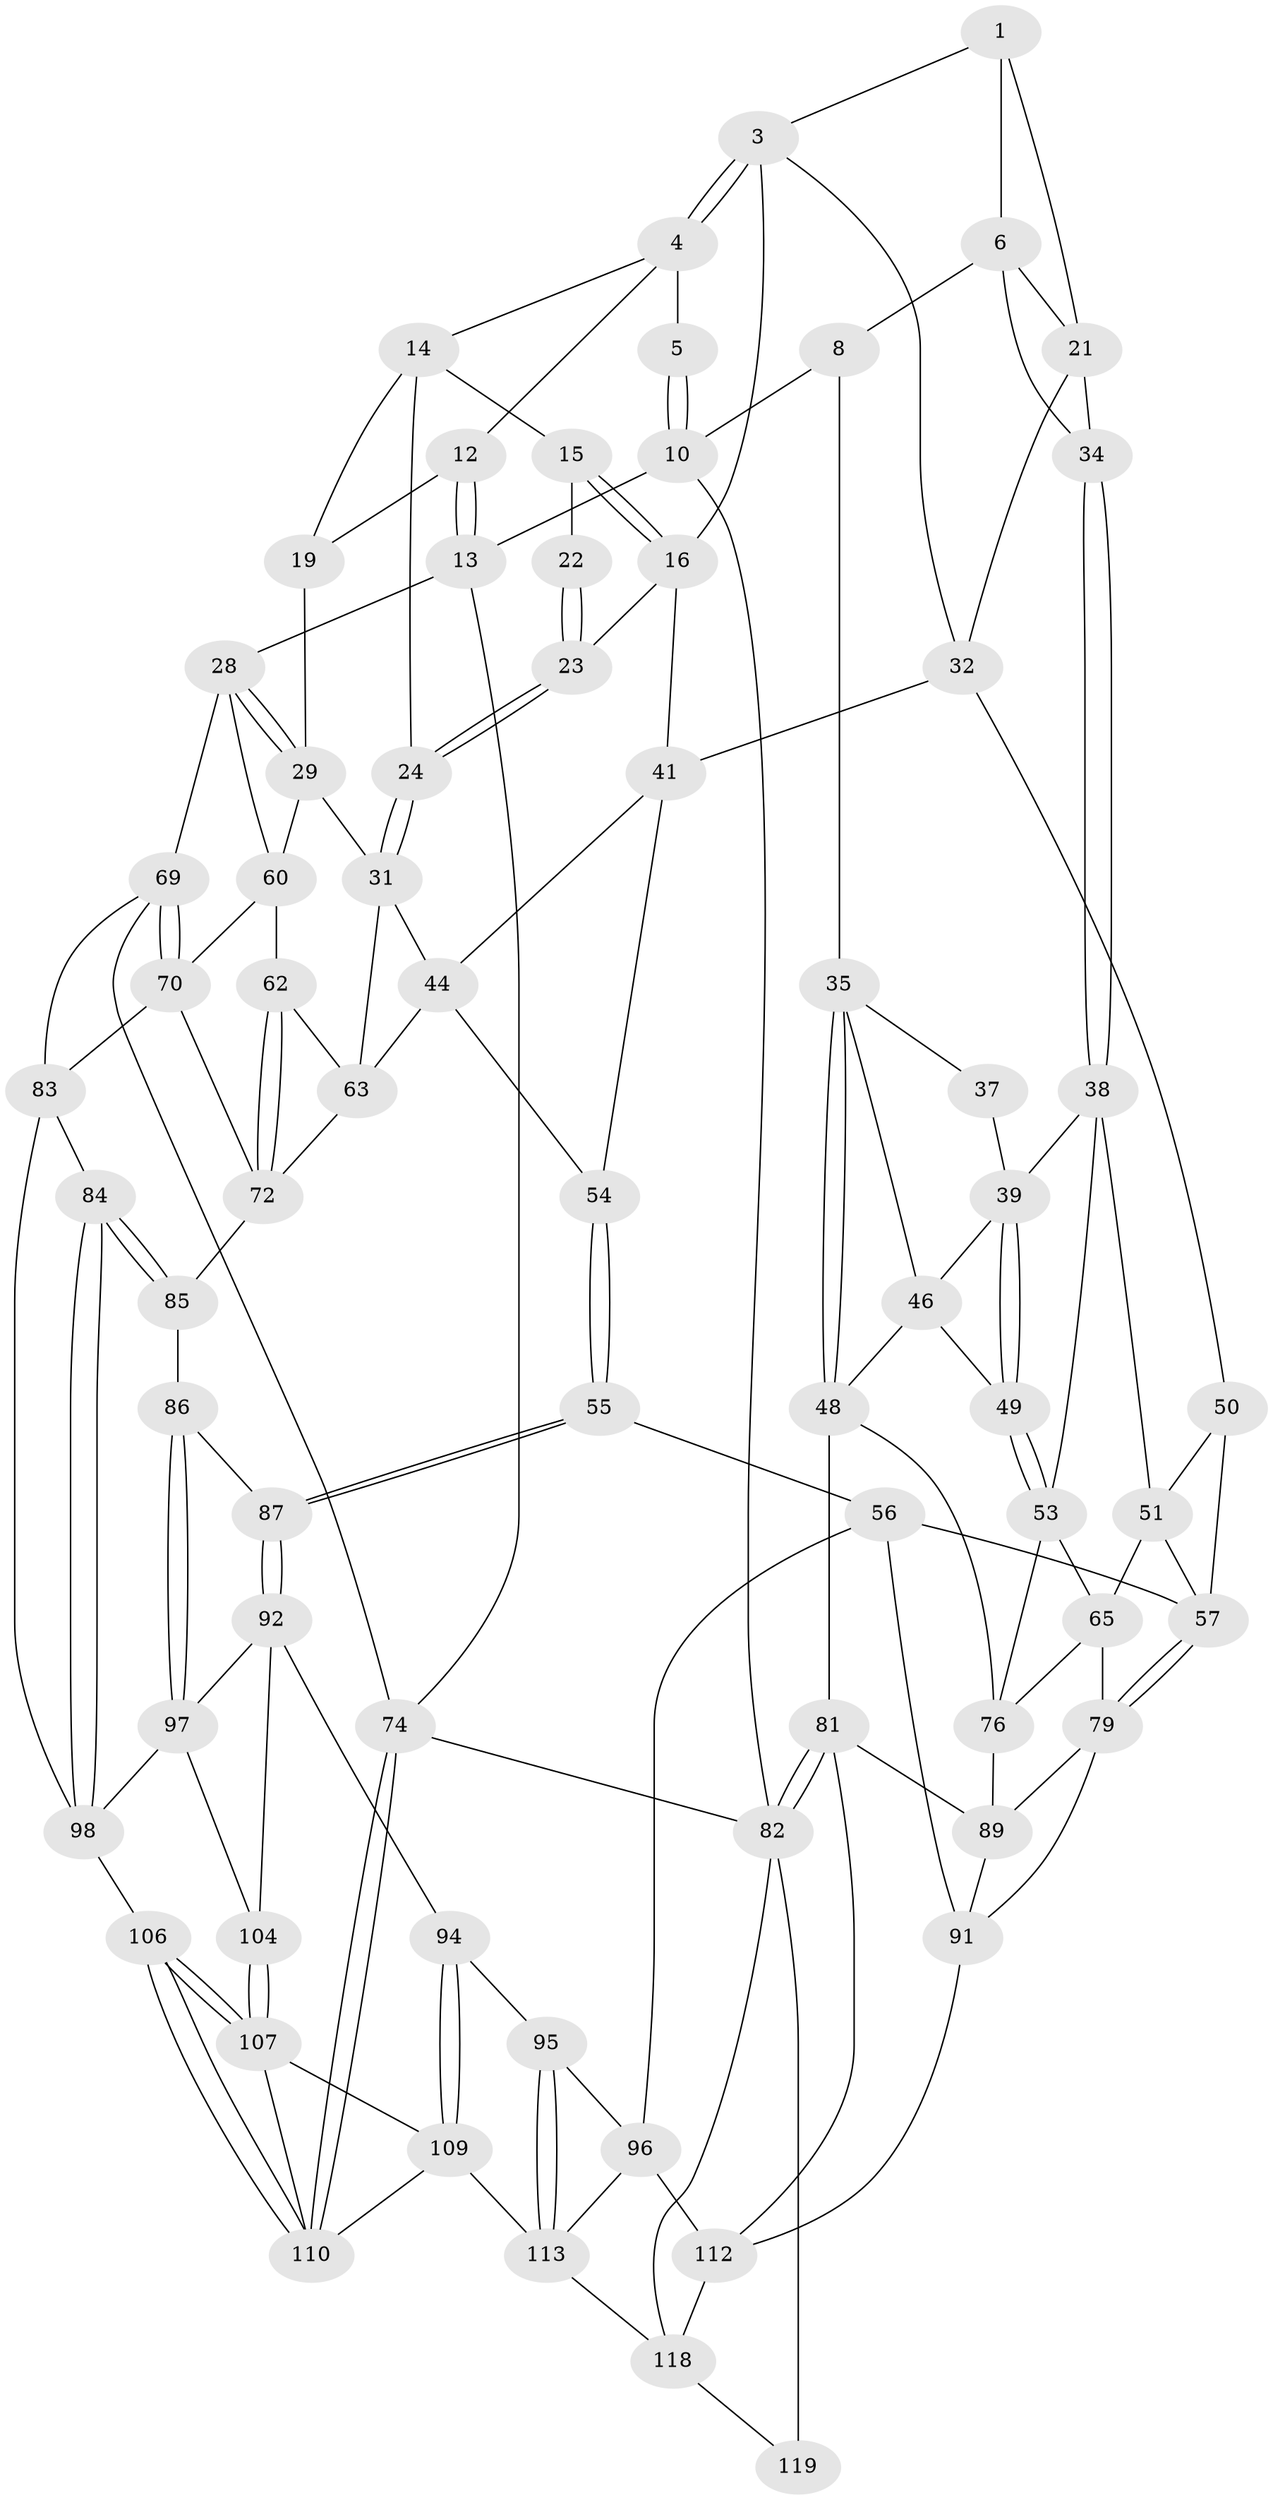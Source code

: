// original degree distribution, {3: 0.03305785123966942, 5: 0.512396694214876, 4: 0.2231404958677686, 6: 0.23140495867768596}
// Generated by graph-tools (version 1.1) at 2025/42/03/06/25 10:42:30]
// undirected, 72 vertices, 158 edges
graph export_dot {
graph [start="1"]
  node [color=gray90,style=filled];
  1 [pos="+0.24578717233339276+0",super="+2"];
  3 [pos="+0.466869527582541+0.01073090885902387",super="+17"];
  4 [pos="+0.5262723129839807+0",super="+11"];
  5 [pos="+0.243687190366347+0"];
  6 [pos="+0.22832265254659384+0",super="+7"];
  8 [pos="+0.08256993988286837+0.07581452940836907",super="+9"];
  10 [pos="+0+0"];
  12 [pos="+1+0",super="+20"];
  13 [pos="+1+0"];
  14 [pos="+0.608217458654746+0",super="+18"];
  15 [pos="+0.61342337706079+0.03533962886683691"];
  16 [pos="+0.5563483309791919+0.1164429992995013",super="+26"];
  19 [pos="+0.7436396507340589+0.056612255960389116",super="+27"];
  21 [pos="+0.3255872114434123+0.09728189597181117",super="+33"];
  22 [pos="+0.6135907185955841+0.035585582625619214"];
  23 [pos="+0.6944267197306955+0.1122992021465589",super="+25"];
  24 [pos="+0.7053376995213477+0.1139484098911901"];
  28 [pos="+1+0",super="+59"];
  29 [pos="+0.8375290420060513+0.13474267448942057",super="+30"];
  31 [pos="+0.7507597217449453+0.22391876662233884",super="+43"];
  32 [pos="+0.423513667720499+0.15143715579443098",super="+42"];
  34 [pos="+0.23753919974560572+0.16794458487507272"];
  35 [pos="+0+0.15738212388361855",super="+36"];
  37 [pos="+0.0736990173135967+0.11149920428098496"];
  38 [pos="+0.23697753400726843+0.17094495408239416",super="+52"];
  39 [pos="+0.11776710882087918+0.2020094867123661",super="+40"];
  41 [pos="+0.5535557741621031+0.2145008826597109",super="+45"];
  44 [pos="+0.7378851627621194+0.2432495102407951",super="+67"];
  46 [pos="+0.05217302162736402+0.1850954614013944",super="+47"];
  48 [pos="+0+0.35266703415067635",super="+78"];
  49 [pos="+0.05211527110578488+0.3258212653217219"];
  50 [pos="+0.44663219351121974+0.22849363897699623"];
  51 [pos="+0.2665848966709556+0.2541034289862178",super="+64"];
  53 [pos="+0.1206128027551884+0.35478799040427544",super="+66"];
  54 [pos="+0.5686997061685456+0.4551885342398118"];
  55 [pos="+0.5555058653608413+0.4673106904107519"];
  56 [pos="+0.5157119987308709+0.4663062510659602",super="+90"];
  57 [pos="+0.4634465130548938+0.4553728915113222",super="+58"];
  60 [pos="+0.9386411272627162+0.2585181833090547",super="+61"];
  62 [pos="+0.8517028572987078+0.3342938078435704"];
  63 [pos="+0.7739657309093549+0.3163056427225103",super="+68"];
  65 [pos="+0.28592637169400204+0.3907094471601109",super="+80"];
  69 [pos="+1+0.5452251739528682",super="+75"];
  70 [pos="+1+0.5271881395520723",super="+71"];
  72 [pos="+0.8716068258901226+0.44318178484277837",super="+73"];
  74 [pos="+1+1"];
  76 [pos="+0.14845297551478392+0.5068182751815704",super="+77"];
  79 [pos="+0.36120886476277636+0.5370538619830109",super="+88"];
  81 [pos="+0+0.7694995560699835",super="+103"];
  82 [pos="+0+0.8530427475029583",super="+121"];
  83 [pos="+0.8512552227986205+0.6010461944103161",super="+101"];
  84 [pos="+0.8500388671721543+0.6010258075097727"];
  85 [pos="+0.7988653749665967+0.5718528187180834"];
  86 [pos="+0.7780595082055006+0.5870199252597744"];
  87 [pos="+0.5734683319383772+0.5153196248952037"];
  89 [pos="+0.1566460304755638+0.5971918906397757",super="+102"];
  91 [pos="+0.3552106984970987+0.701921631206103",super="+105"];
  92 [pos="+0.5977599595211858+0.6277221147619176",super="+93"];
  94 [pos="+0.5663199316666571+0.7243713373670162"];
  95 [pos="+0.5416228449620485+0.7309515863203421"];
  96 [pos="+0.5228787014799062+0.7281549899252081",super="+111"];
  97 [pos="+0.750076357799844+0.6219809786567014",super="+100"];
  98 [pos="+0.8270096278897303+0.7291123291339319",super="+99"];
  104 [pos="+0.7112949774586089+0.6937563700505724"];
  106 [pos="+0.7795152368344749+0.8075241445405552"];
  107 [pos="+0.6702493900594361+0.7780293533223145",super="+108"];
  109 [pos="+0.58757038507792+0.7478424329234016",super="+114"];
  110 [pos="+0.9317557728785846+1",super="+116"];
  112 [pos="+0.30947795421808405+0.8606646888049592",super="+117"];
  113 [pos="+0.4053233054845356+1",super="+115"];
  118 [pos="+0.09751148826973029+0.8894330991421263",super="+120"];
  119 [pos="+0.06588359774105607+0.9874727696053777"];
  1 -- 6;
  1 -- 3;
  1 -- 21;
  3 -- 4;
  3 -- 4;
  3 -- 16;
  3 -- 32;
  4 -- 5;
  4 -- 12;
  4 -- 14;
  5 -- 10;
  5 -- 10;
  6 -- 21;
  6 -- 8;
  6 -- 34;
  8 -- 10;
  8 -- 35;
  10 -- 13;
  10 -- 82;
  12 -- 13;
  12 -- 13;
  12 -- 19;
  13 -- 28;
  13 -- 74;
  14 -- 15;
  14 -- 24;
  14 -- 19;
  15 -- 16;
  15 -- 16;
  15 -- 22;
  16 -- 41;
  16 -- 23;
  19 -- 29;
  21 -- 32;
  21 -- 34;
  22 -- 23 [weight=2];
  22 -- 23;
  23 -- 24;
  23 -- 24;
  24 -- 31;
  24 -- 31;
  28 -- 29;
  28 -- 29;
  28 -- 69;
  28 -- 60;
  29 -- 60;
  29 -- 31;
  31 -- 44;
  31 -- 63;
  32 -- 41;
  32 -- 50;
  34 -- 38;
  34 -- 38;
  35 -- 48;
  35 -- 48;
  35 -- 37;
  35 -- 46;
  37 -- 39;
  38 -- 39;
  38 -- 51;
  38 -- 53;
  39 -- 49;
  39 -- 49;
  39 -- 46;
  41 -- 44;
  41 -- 54;
  44 -- 54;
  44 -- 63;
  46 -- 48;
  46 -- 49;
  48 -- 81;
  48 -- 76;
  49 -- 53;
  49 -- 53;
  50 -- 51;
  50 -- 57;
  51 -- 65;
  51 -- 57;
  53 -- 65;
  53 -- 76;
  54 -- 55;
  54 -- 55;
  55 -- 56;
  55 -- 87;
  55 -- 87;
  56 -- 57;
  56 -- 91;
  56 -- 96;
  57 -- 79;
  57 -- 79;
  60 -- 62;
  60 -- 70;
  62 -- 63;
  62 -- 72;
  62 -- 72;
  63 -- 72;
  65 -- 76;
  65 -- 79;
  69 -- 70;
  69 -- 70;
  69 -- 74;
  69 -- 83;
  70 -- 83;
  70 -- 72;
  72 -- 85;
  74 -- 110;
  74 -- 110;
  74 -- 82;
  76 -- 89;
  79 -- 89;
  79 -- 91;
  81 -- 82;
  81 -- 82;
  81 -- 89;
  81 -- 112;
  82 -- 119 [weight=2];
  82 -- 118;
  83 -- 84;
  83 -- 98;
  84 -- 85;
  84 -- 85;
  84 -- 98;
  84 -- 98;
  85 -- 86;
  86 -- 87;
  86 -- 97;
  86 -- 97;
  87 -- 92;
  87 -- 92;
  89 -- 91;
  91 -- 112;
  92 -- 97;
  92 -- 104;
  92 -- 94;
  94 -- 95;
  94 -- 109;
  94 -- 109;
  95 -- 96;
  95 -- 113;
  95 -- 113;
  96 -- 113;
  96 -- 112;
  97 -- 104;
  97 -- 98;
  98 -- 106;
  104 -- 107;
  104 -- 107;
  106 -- 107;
  106 -- 107;
  106 -- 110;
  106 -- 110;
  107 -- 109;
  107 -- 110;
  109 -- 110;
  109 -- 113;
  112 -- 118;
  113 -- 118;
  118 -- 119;
}
